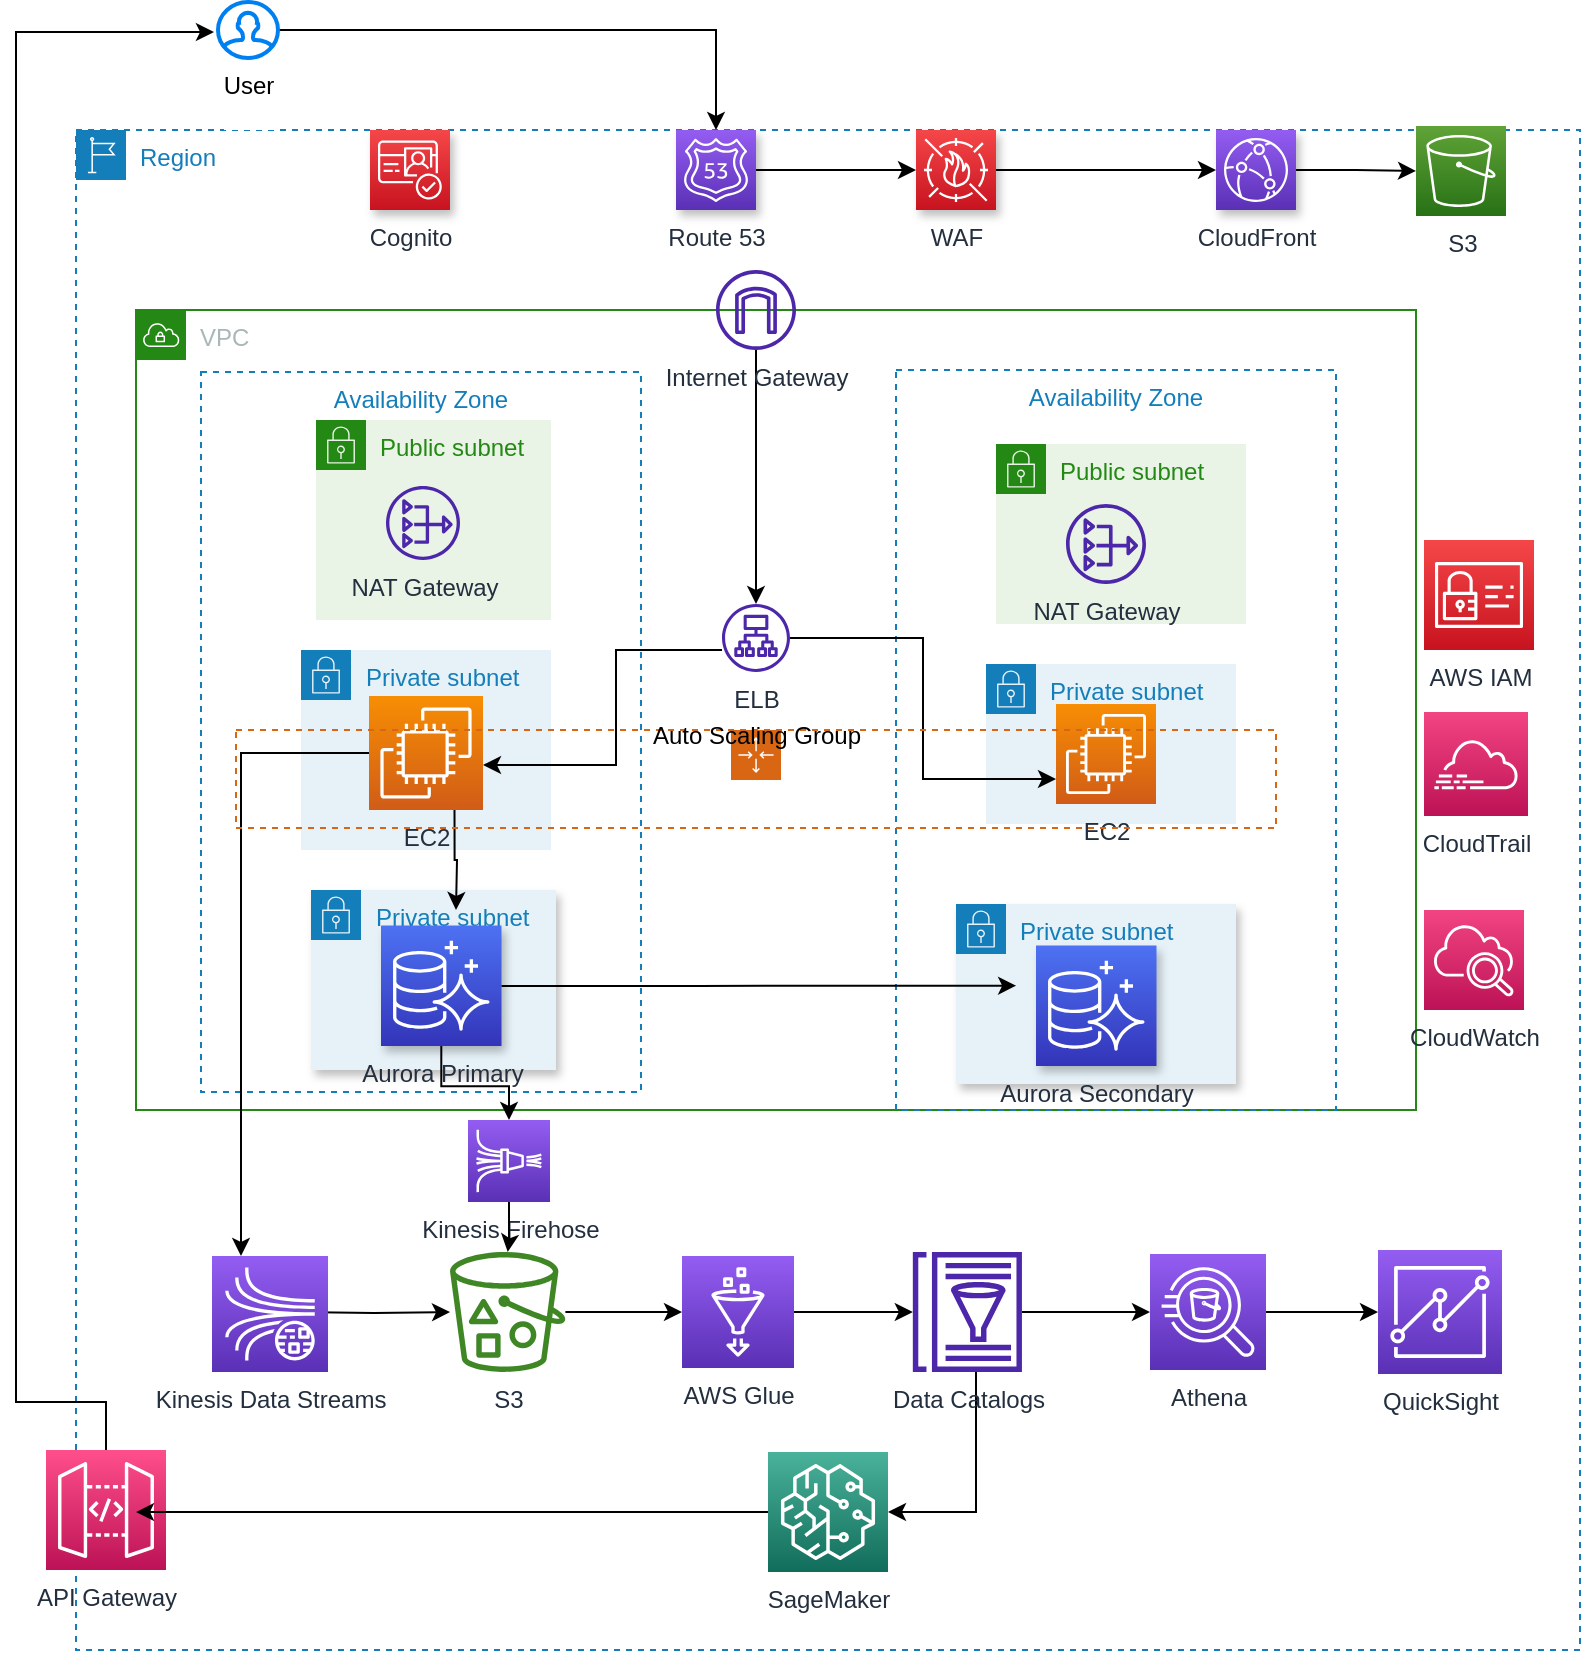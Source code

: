 <mxfile version="17.4.0" type="github">
  <diagram id="FRSoBtHujyncFjuJLg8h" name="Page-1">
    <mxGraphModel dx="1426" dy="820" grid="1" gridSize="10" guides="1" tooltips="1" connect="1" arrows="1" fold="1" page="1" pageScale="1" pageWidth="850" pageHeight="1100" math="0" shadow="0">
      <root>
        <mxCell id="0" />
        <mxCell id="1" parent="0" />
        <mxCell id="N7xInEoGNkmSRCjMhbKC-1" value="Region" style="points=[[0,0],[0.25,0],[0.5,0],[0.75,0],[1,0],[1,0.25],[1,0.5],[1,0.75],[1,1],[0.75,1],[0.5,1],[0.25,1],[0,1],[0,0.75],[0,0.5],[0,0.25]];outlineConnect=0;gradientColor=none;html=1;whiteSpace=wrap;fontSize=12;fontStyle=0;container=1;pointerEvents=0;collapsible=0;recursiveResize=0;shape=mxgraph.aws4.group;grIcon=mxgraph.aws4.group_region;strokeColor=#147EBA;fillColor=none;verticalAlign=top;align=left;spacingLeft=30;fontColor=#147EBA;dashed=1;shadow=0;" vertex="1" parent="1">
          <mxGeometry x="60" y="110" width="752" height="760" as="geometry" />
        </mxCell>
        <mxCell id="N7xInEoGNkmSRCjMhbKC-2" value="VPC" style="points=[[0,0],[0.25,0],[0.5,0],[0.75,0],[1,0],[1,0.25],[1,0.5],[1,0.75],[1,1],[0.75,1],[0.5,1],[0.25,1],[0,1],[0,0.75],[0,0.5],[0,0.25]];outlineConnect=0;gradientColor=none;html=1;whiteSpace=wrap;fontSize=12;fontStyle=0;container=1;pointerEvents=0;collapsible=0;recursiveResize=0;shape=mxgraph.aws4.group;grIcon=mxgraph.aws4.group_vpc;strokeColor=#248814;fillColor=none;verticalAlign=top;align=left;spacingLeft=30;fontColor=#AAB7B8;dashed=0;" vertex="1" parent="N7xInEoGNkmSRCjMhbKC-1">
          <mxGeometry x="30" y="90" width="640" height="400" as="geometry" />
        </mxCell>
        <mxCell id="N7xInEoGNkmSRCjMhbKC-34" value="Private subnet" style="points=[[0,0],[0.25,0],[0.5,0],[0.75,0],[1,0],[1,0.25],[1,0.5],[1,0.75],[1,1],[0.75,1],[0.5,1],[0.25,1],[0,1],[0,0.75],[0,0.5],[0,0.25]];outlineConnect=0;gradientColor=none;html=1;whiteSpace=wrap;fontSize=12;fontStyle=0;container=1;pointerEvents=0;collapsible=0;recursiveResize=0;shape=mxgraph.aws4.group;grIcon=mxgraph.aws4.group_security_group;grStroke=0;strokeColor=#147EBA;fillColor=#E6F2F8;verticalAlign=top;align=left;spacingLeft=30;fontColor=#147EBA;dashed=0;shadow=1;" vertex="1" parent="N7xInEoGNkmSRCjMhbKC-2">
          <mxGeometry x="410" y="297" width="140" height="90" as="geometry" />
        </mxCell>
        <mxCell id="N7xInEoGNkmSRCjMhbKC-13" value="Private subnet" style="points=[[0,0],[0.25,0],[0.5,0],[0.75,0],[1,0],[1,0.25],[1,0.5],[1,0.75],[1,1],[0.75,1],[0.5,1],[0.25,1],[0,1],[0,0.75],[0,0.5],[0,0.25]];outlineConnect=0;gradientColor=none;html=1;whiteSpace=wrap;fontSize=12;fontStyle=0;container=1;pointerEvents=0;collapsible=0;recursiveResize=0;shape=mxgraph.aws4.group;grIcon=mxgraph.aws4.group_security_group;grStroke=0;strokeColor=#147EBA;fillColor=#E6F2F8;verticalAlign=top;align=left;spacingLeft=30;fontColor=#147EBA;dashed=0;" vertex="1" parent="N7xInEoGNkmSRCjMhbKC-34">
          <mxGeometry x="15" y="-120" width="125" height="80" as="geometry" />
        </mxCell>
        <mxCell id="N7xInEoGNkmSRCjMhbKC-17" value="EC2" style="sketch=0;points=[[0,0,0],[0.25,0,0],[0.5,0,0],[0.75,0,0],[1,0,0],[0,1,0],[0.25,1,0],[0.5,1,0],[0.75,1,0],[1,1,0],[0,0.25,0],[0,0.5,0],[0,0.75,0],[1,0.25,0],[1,0.5,0],[1,0.75,0]];outlineConnect=0;fontColor=#232F3E;gradientColor=#F78E04;gradientDirection=north;fillColor=#D05C17;strokeColor=#ffffff;dashed=0;verticalLabelPosition=bottom;verticalAlign=top;align=center;html=1;fontSize=12;fontStyle=0;aspect=fixed;shape=mxgraph.aws4.resourceIcon;resIcon=mxgraph.aws4.ec2;" vertex="1" parent="N7xInEoGNkmSRCjMhbKC-13">
          <mxGeometry x="35" y="20" width="50" height="50" as="geometry" />
        </mxCell>
        <mxCell id="N7xInEoGNkmSRCjMhbKC-7" value="Availability Zone" style="fillColor=none;strokeColor=#147EBA;dashed=1;verticalAlign=top;fontStyle=0;fontColor=#147EBA;" vertex="1" parent="N7xInEoGNkmSRCjMhbKC-34">
          <mxGeometry x="-30" y="-267" width="220" height="370" as="geometry" />
        </mxCell>
        <mxCell id="N7xInEoGNkmSRCjMhbKC-10" value="Public subnet" style="points=[[0,0],[0.25,0],[0.5,0],[0.75,0],[1,0],[1,0.25],[1,0.5],[1,0.75],[1,1],[0.75,1],[0.5,1],[0.25,1],[0,1],[0,0.75],[0,0.5],[0,0.25]];outlineConnect=0;gradientColor=none;html=1;whiteSpace=wrap;fontSize=12;fontStyle=0;container=1;pointerEvents=0;collapsible=0;recursiveResize=0;shape=mxgraph.aws4.group;grIcon=mxgraph.aws4.group_security_group;grStroke=0;strokeColor=#248814;fillColor=#E9F3E6;verticalAlign=top;align=left;spacingLeft=30;fontColor=#248814;dashed=0;" vertex="1" parent="N7xInEoGNkmSRCjMhbKC-34">
          <mxGeometry x="20" y="-230" width="125" height="90" as="geometry" />
        </mxCell>
        <mxCell id="N7xInEoGNkmSRCjMhbKC-15" value="NAT Gateway" style="sketch=0;outlineConnect=0;fontColor=#232F3E;gradientColor=none;fillColor=#4D27AA;strokeColor=none;dashed=0;verticalLabelPosition=bottom;verticalAlign=top;align=center;html=1;fontSize=12;fontStyle=0;aspect=fixed;pointerEvents=1;shape=mxgraph.aws4.nat_gateway;" vertex="1" parent="N7xInEoGNkmSRCjMhbKC-10">
          <mxGeometry x="35" y="30" width="40" height="40" as="geometry" />
        </mxCell>
        <mxCell id="N7xInEoGNkmSRCjMhbKC-38" value="&lt;div&gt;Aurora Secondary&lt;/div&gt;&lt;div&gt;&lt;br&gt;&lt;/div&gt;" style="sketch=0;points=[[0,0,0],[0.25,0,0],[0.5,0,0],[0.75,0,0],[1,0,0],[0,1,0],[0.25,1,0],[0.5,1,0],[0.75,1,0],[1,1,0],[0,0.25,0],[0,0.5,0],[0,0.75,0],[1,0.25,0],[1,0.5,0],[1,0.75,0]];outlineConnect=0;fontColor=#232F3E;gradientColor=#4D72F3;gradientDirection=north;fillColor=#3334B9;strokeColor=#ffffff;dashed=0;verticalLabelPosition=bottom;verticalAlign=top;align=center;html=1;fontSize=12;fontStyle=0;aspect=fixed;shape=mxgraph.aws4.resourceIcon;resIcon=mxgraph.aws4.aurora;shadow=1;" vertex="1" parent="N7xInEoGNkmSRCjMhbKC-34">
          <mxGeometry x="40" y="20.75" width="60.25" height="60.25" as="geometry" />
        </mxCell>
        <mxCell id="N7xInEoGNkmSRCjMhbKC-28" value="Private subnet" style="points=[[0,0],[0.25,0],[0.5,0],[0.75,0],[1,0],[1,0.25],[1,0.5],[1,0.75],[1,1],[0.75,1],[0.5,1],[0.25,1],[0,1],[0,0.75],[0,0.5],[0,0.25]];outlineConnect=0;gradientColor=none;html=1;whiteSpace=wrap;fontSize=12;fontStyle=0;container=1;pointerEvents=0;collapsible=0;recursiveResize=0;shape=mxgraph.aws4.group;grIcon=mxgraph.aws4.group_security_group;grStroke=0;strokeColor=#147EBA;fillColor=#E6F2F8;verticalAlign=top;align=left;spacingLeft=30;fontColor=#147EBA;dashed=0;shadow=1;" vertex="1" parent="N7xInEoGNkmSRCjMhbKC-2">
          <mxGeometry x="87.5" y="290" width="122.5" height="90" as="geometry" />
        </mxCell>
        <mxCell id="N7xInEoGNkmSRCjMhbKC-6" value="Availability Zone" style="fillColor=none;strokeColor=#147EBA;dashed=1;verticalAlign=top;fontStyle=0;fontColor=#147EBA;" vertex="1" parent="N7xInEoGNkmSRCjMhbKC-28">
          <mxGeometry x="-55" y="-259" width="220" height="360" as="geometry" />
        </mxCell>
        <mxCell id="N7xInEoGNkmSRCjMhbKC-8" value="Public subnet" style="points=[[0,0],[0.25,0],[0.5,0],[0.75,0],[1,0],[1,0.25],[1,0.5],[1,0.75],[1,1],[0.75,1],[0.5,1],[0.25,1],[0,1],[0,0.75],[0,0.5],[0,0.25]];outlineConnect=0;gradientColor=none;html=1;whiteSpace=wrap;fontSize=12;fontStyle=0;container=1;pointerEvents=0;collapsible=0;recursiveResize=0;shape=mxgraph.aws4.group;grIcon=mxgraph.aws4.group_security_group;grStroke=0;strokeColor=#248814;fillColor=#E9F3E6;verticalAlign=top;align=left;spacingLeft=30;fontColor=#248814;dashed=0;" vertex="1" parent="N7xInEoGNkmSRCjMhbKC-28">
          <mxGeometry x="2.5" y="-235" width="117.5" height="100" as="geometry" />
        </mxCell>
        <mxCell id="N7xInEoGNkmSRCjMhbKC-14" value="NAT Gateway" style="sketch=0;outlineConnect=0;fontColor=#232F3E;gradientColor=none;fillColor=#4D27AA;strokeColor=none;dashed=0;verticalLabelPosition=bottom;verticalAlign=top;align=center;html=1;fontSize=12;fontStyle=0;aspect=fixed;pointerEvents=1;shape=mxgraph.aws4.nat_gateway;" vertex="1" parent="N7xInEoGNkmSRCjMhbKC-8">
          <mxGeometry x="35" y="33" width="37" height="37" as="geometry" />
        </mxCell>
        <mxCell id="N7xInEoGNkmSRCjMhbKC-11" value="Private subnet" style="points=[[0,0],[0.25,0],[0.5,0],[0.75,0],[1,0],[1,0.25],[1,0.5],[1,0.75],[1,1],[0.75,1],[0.5,1],[0.25,1],[0,1],[0,0.75],[0,0.5],[0,0.25]];outlineConnect=0;gradientColor=none;html=1;whiteSpace=wrap;fontSize=12;fontStyle=0;container=1;pointerEvents=0;collapsible=0;recursiveResize=0;shape=mxgraph.aws4.group;grIcon=mxgraph.aws4.group_security_group;grStroke=0;strokeColor=#147EBA;fillColor=#E6F2F8;verticalAlign=top;align=left;spacingLeft=30;fontColor=#147EBA;dashed=0;" vertex="1" parent="N7xInEoGNkmSRCjMhbKC-28">
          <mxGeometry x="-5" y="-120" width="125" height="100" as="geometry" />
        </mxCell>
        <mxCell id="N7xInEoGNkmSRCjMhbKC-16" value="EC2 " style="sketch=0;points=[[0,0,0],[0.25,0,0],[0.5,0,0],[0.75,0,0],[1,0,0],[0,1,0],[0.25,1,0],[0.5,1,0],[0.75,1,0],[1,1,0],[0,0.25,0],[0,0.5,0],[0,0.75,0],[1,0.25,0],[1,0.5,0],[1,0.75,0]];outlineConnect=0;fontColor=#232F3E;gradientColor=#F78E04;gradientDirection=north;fillColor=#D05C17;strokeColor=#ffffff;dashed=0;verticalLabelPosition=bottom;verticalAlign=top;align=center;html=1;fontSize=12;fontStyle=0;aspect=fixed;shape=mxgraph.aws4.resourceIcon;resIcon=mxgraph.aws4.ec2;" vertex="1" parent="N7xInEoGNkmSRCjMhbKC-11">
          <mxGeometry x="34" y="23" width="57" height="57" as="geometry" />
        </mxCell>
        <mxCell id="N7xInEoGNkmSRCjMhbKC-37" value="&lt;div&gt;Aurora Primary&lt;/div&gt;&lt;div&gt;&lt;br&gt;&lt;/div&gt;" style="sketch=0;points=[[0,0,0],[0.25,0,0],[0.5,0,0],[0.75,0,0],[1,0,0],[0,1,0],[0.25,1,0],[0.5,1,0],[0.75,1,0],[1,1,0],[0,0.25,0],[0,0.5,0],[0,0.75,0],[1,0.25,0],[1,0.5,0],[1,0.75,0]];outlineConnect=0;fontColor=#232F3E;gradientColor=#4D72F3;gradientDirection=north;fillColor=#3334B9;strokeColor=#ffffff;dashed=0;verticalLabelPosition=bottom;verticalAlign=top;align=center;html=1;fontSize=12;fontStyle=0;aspect=fixed;shape=mxgraph.aws4.resourceIcon;resIcon=mxgraph.aws4.aurora;shadow=1;" vertex="1" parent="N7xInEoGNkmSRCjMhbKC-28">
          <mxGeometry x="35" y="17.75" width="60.25" height="60.25" as="geometry" />
        </mxCell>
        <mxCell id="N7xInEoGNkmSRCjMhbKC-79" style="rounded=0;orthogonalLoop=1;jettySize=auto;html=1;edgeStyle=orthogonalEdgeStyle;exitX=0.75;exitY=1;exitDx=0;exitDy=0;exitPerimeter=0;" edge="1" parent="N7xInEoGNkmSRCjMhbKC-28" source="N7xInEoGNkmSRCjMhbKC-16">
          <mxGeometry relative="1" as="geometry">
            <mxPoint x="72.5" y="10" as="targetPoint" />
          </mxGeometry>
        </mxCell>
        <mxCell id="N7xInEoGNkmSRCjMhbKC-62" style="edgeStyle=orthogonalEdgeStyle;rounded=0;orthogonalLoop=1;jettySize=auto;html=1;entryX=1;entryY=0.5;entryDx=0;entryDy=0;entryPerimeter=0;" edge="1" parent="N7xInEoGNkmSRCjMhbKC-2">
          <mxGeometry relative="1" as="geometry">
            <mxPoint x="293" y="170" as="sourcePoint" />
            <mxPoint x="173.5" y="227.5" as="targetPoint" />
            <Array as="points">
              <mxPoint x="240" y="170" />
              <mxPoint x="240" y="228" />
            </Array>
          </mxGeometry>
        </mxCell>
        <mxCell id="N7xInEoGNkmSRCjMhbKC-66" style="edgeStyle=orthogonalEdgeStyle;rounded=0;orthogonalLoop=1;jettySize=auto;html=1;entryX=0;entryY=0.75;entryDx=0;entryDy=0;entryPerimeter=0;" edge="1" parent="N7xInEoGNkmSRCjMhbKC-2" source="N7xInEoGNkmSRCjMhbKC-21" target="N7xInEoGNkmSRCjMhbKC-17">
          <mxGeometry relative="1" as="geometry" />
        </mxCell>
        <mxCell id="N7xInEoGNkmSRCjMhbKC-21" value="ELB" style="sketch=0;outlineConnect=0;fontColor=#232F3E;gradientColor=none;fillColor=#4D27AA;strokeColor=none;dashed=0;verticalLabelPosition=bottom;verticalAlign=top;align=center;html=1;fontSize=12;fontStyle=0;aspect=fixed;pointerEvents=1;shape=mxgraph.aws4.application_load_balancer;" vertex="1" parent="N7xInEoGNkmSRCjMhbKC-2">
          <mxGeometry x="293" y="147" width="34" height="34" as="geometry" />
        </mxCell>
        <mxCell id="N7xInEoGNkmSRCjMhbKC-75" value="&lt;div&gt;CloudTrail&lt;/div&gt;&lt;div&gt;&lt;br&gt;&lt;/div&gt;" style="sketch=0;points=[[0,0,0],[0.25,0,0],[0.5,0,0],[0.75,0,0],[1,0,0],[0,1,0],[0.25,1,0],[0.5,1,0],[0.75,1,0],[1,1,0],[0,0.25,0],[0,0.5,0],[0,0.75,0],[1,0.25,0],[1,0.5,0],[1,0.75,0]];points=[[0,0,0],[0.25,0,0],[0.5,0,0],[0.75,0,0],[1,0,0],[0,1,0],[0.25,1,0],[0.5,1,0],[0.75,1,0],[1,1,0],[0,0.25,0],[0,0.5,0],[0,0.75,0],[1,0.25,0],[1,0.5,0],[1,0.75,0]];outlineConnect=0;fontColor=#232F3E;gradientColor=#F34482;gradientDirection=north;fillColor=#BC1356;strokeColor=#ffffff;dashed=0;verticalLabelPosition=bottom;verticalAlign=top;align=center;html=1;fontSize=12;fontStyle=0;aspect=fixed;shape=mxgraph.aws4.resourceIcon;resIcon=mxgraph.aws4.cloudtrail;shadow=0;" vertex="1" parent="N7xInEoGNkmSRCjMhbKC-2">
          <mxGeometry x="644" y="201" width="52" height="52" as="geometry" />
        </mxCell>
        <mxCell id="N7xInEoGNkmSRCjMhbKC-81" style="edgeStyle=orthogonalEdgeStyle;rounded=0;orthogonalLoop=1;jettySize=auto;html=1;entryX=0.273;entryY=0.832;entryDx=0;entryDy=0;entryPerimeter=0;" edge="1" parent="N7xInEoGNkmSRCjMhbKC-2" source="N7xInEoGNkmSRCjMhbKC-37" target="N7xInEoGNkmSRCjMhbKC-7">
          <mxGeometry relative="1" as="geometry" />
        </mxCell>
        <mxCell id="N7xInEoGNkmSRCjMhbKC-100" value="&lt;div&gt;Kinesis Firehose&lt;/div&gt;&lt;div&gt;&lt;br&gt;&lt;/div&gt;" style="sketch=0;points=[[0,0,0],[0.25,0,0],[0.5,0,0],[0.75,0,0],[1,0,0],[0,1,0],[0.25,1,0],[0.5,1,0],[0.75,1,0],[1,1,0],[0,0.25,0],[0,0.5,0],[0,0.75,0],[1,0.25,0],[1,0.5,0],[1,0.75,0]];outlineConnect=0;fontColor=#232F3E;gradientColor=#945DF2;gradientDirection=north;fillColor=#5A30B5;strokeColor=#ffffff;dashed=0;verticalLabelPosition=bottom;verticalAlign=top;align=center;html=1;fontSize=12;fontStyle=0;aspect=fixed;shape=mxgraph.aws4.resourceIcon;resIcon=mxgraph.aws4.kinesis_data_firehose;shadow=0;" vertex="1" parent="N7xInEoGNkmSRCjMhbKC-2">
          <mxGeometry x="166" y="405" width="41" height="41" as="geometry" />
        </mxCell>
        <mxCell id="N7xInEoGNkmSRCjMhbKC-101" style="edgeStyle=orthogonalEdgeStyle;rounded=0;orthogonalLoop=1;jettySize=auto;html=1;entryX=0.5;entryY=0;entryDx=0;entryDy=0;entryPerimeter=0;" edge="1" parent="N7xInEoGNkmSRCjMhbKC-2" source="N7xInEoGNkmSRCjMhbKC-37" target="N7xInEoGNkmSRCjMhbKC-100">
          <mxGeometry relative="1" as="geometry" />
        </mxCell>
        <mxCell id="N7xInEoGNkmSRCjMhbKC-61" style="edgeStyle=orthogonalEdgeStyle;rounded=0;orthogonalLoop=1;jettySize=auto;html=1;" edge="1" parent="N7xInEoGNkmSRCjMhbKC-1" source="N7xInEoGNkmSRCjMhbKC-5" target="N7xInEoGNkmSRCjMhbKC-21">
          <mxGeometry relative="1" as="geometry" />
        </mxCell>
        <mxCell id="N7xInEoGNkmSRCjMhbKC-5" value="&lt;div&gt;Internet Gateway&lt;/div&gt;&lt;div&gt;&lt;br&gt;&lt;/div&gt;" style="sketch=0;outlineConnect=0;fontColor=#232F3E;gradientColor=none;fillColor=#4D27AA;strokeColor=none;dashed=0;verticalLabelPosition=bottom;verticalAlign=top;align=center;html=1;fontSize=12;fontStyle=0;aspect=fixed;pointerEvents=1;shape=mxgraph.aws4.internet_gateway;" vertex="1" parent="N7xInEoGNkmSRCjMhbKC-1">
          <mxGeometry x="320" y="70" width="40" height="40" as="geometry" />
        </mxCell>
        <mxCell id="N7xInEoGNkmSRCjMhbKC-45" value="" style="edgeStyle=orthogonalEdgeStyle;rounded=0;orthogonalLoop=1;jettySize=auto;html=1;entryX=0.5;entryY=0;entryDx=0;entryDy=0;entryPerimeter=0;" edge="1" parent="N7xInEoGNkmSRCjMhbKC-1" source="N7xInEoGNkmSRCjMhbKC-26" target="N7xInEoGNkmSRCjMhbKC-40">
          <mxGeometry relative="1" as="geometry">
            <mxPoint x="181" y="-48" as="targetPoint" />
          </mxGeometry>
        </mxCell>
        <mxCell id="N7xInEoGNkmSRCjMhbKC-26" value="&lt;div&gt;User&lt;/div&gt;&lt;div&gt;&lt;br&gt;&lt;/div&gt;" style="html=1;verticalLabelPosition=bottom;align=center;labelBackgroundColor=#ffffff;verticalAlign=top;strokeWidth=2;strokeColor=#0080F0;shadow=0;dashed=0;shape=mxgraph.ios7.icons.user;" vertex="1" parent="N7xInEoGNkmSRCjMhbKC-1">
          <mxGeometry x="71" y="-64" width="30" height="28" as="geometry" />
        </mxCell>
        <mxCell id="N7xInEoGNkmSRCjMhbKC-48" value="" style="edgeStyle=orthogonalEdgeStyle;rounded=0;orthogonalLoop=1;jettySize=auto;html=1;" edge="1" parent="N7xInEoGNkmSRCjMhbKC-1" source="N7xInEoGNkmSRCjMhbKC-40" target="N7xInEoGNkmSRCjMhbKC-42">
          <mxGeometry relative="1" as="geometry" />
        </mxCell>
        <mxCell id="N7xInEoGNkmSRCjMhbKC-40" value="&lt;div&gt;Route 53&lt;/div&gt;&lt;div&gt;&lt;br&gt;&lt;/div&gt;" style="sketch=0;points=[[0,0,0],[0.25,0,0],[0.5,0,0],[0.75,0,0],[1,0,0],[0,1,0],[0.25,1,0],[0.5,1,0],[0.75,1,0],[1,1,0],[0,0.25,0],[0,0.5,0],[0,0.75,0],[1,0.25,0],[1,0.5,0],[1,0.75,0]];outlineConnect=0;fontColor=#232F3E;gradientColor=#945DF2;gradientDirection=north;fillColor=#5A30B5;strokeColor=#ffffff;dashed=0;verticalLabelPosition=bottom;verticalAlign=top;align=center;html=1;fontSize=12;fontStyle=0;aspect=fixed;shape=mxgraph.aws4.resourceIcon;resIcon=mxgraph.aws4.route_53;shadow=1;" vertex="1" parent="N7xInEoGNkmSRCjMhbKC-1">
          <mxGeometry x="300" width="40" height="40" as="geometry" />
        </mxCell>
        <mxCell id="N7xInEoGNkmSRCjMhbKC-42" value="&lt;div&gt;WAF&lt;/div&gt;&lt;div&gt;&lt;br&gt;&lt;/div&gt;" style="sketch=0;points=[[0,0,0],[0.25,0,0],[0.5,0,0],[0.75,0,0],[1,0,0],[0,1,0],[0.25,1,0],[0.5,1,0],[0.75,1,0],[1,1,0],[0,0.25,0],[0,0.5,0],[0,0.75,0],[1,0.25,0],[1,0.5,0],[1,0.75,0]];outlineConnect=0;fontColor=#232F3E;gradientColor=#F54749;gradientDirection=north;fillColor=#C7131F;strokeColor=#ffffff;dashed=0;verticalLabelPosition=bottom;verticalAlign=top;align=center;html=1;fontSize=12;fontStyle=0;aspect=fixed;shape=mxgraph.aws4.resourceIcon;resIcon=mxgraph.aws4.waf;shadow=1;" vertex="1" parent="N7xInEoGNkmSRCjMhbKC-1">
          <mxGeometry x="420" width="40" height="40" as="geometry" />
        </mxCell>
        <mxCell id="N7xInEoGNkmSRCjMhbKC-54" value="&lt;div&gt;S3&lt;/div&gt;&lt;div&gt;&lt;br&gt;&lt;/div&gt;" style="sketch=0;points=[[0,0,0],[0.25,0,0],[0.5,0,0],[0.75,0,0],[1,0,0],[0,1,0],[0.25,1,0],[0.5,1,0],[0.75,1,0],[1,1,0],[0,0.25,0],[0,0.5,0],[0,0.75,0],[1,0.25,0],[1,0.5,0],[1,0.75,0]];outlineConnect=0;fontColor=#232F3E;gradientColor=#60A337;gradientDirection=north;fillColor=#277116;strokeColor=#ffffff;dashed=0;verticalLabelPosition=bottom;verticalAlign=top;align=center;html=1;fontSize=12;fontStyle=0;aspect=fixed;shape=mxgraph.aws4.resourceIcon;resIcon=mxgraph.aws4.s3;shadow=0;" vertex="1" parent="N7xInEoGNkmSRCjMhbKC-1">
          <mxGeometry x="670" y="-2" width="45" height="45" as="geometry" />
        </mxCell>
        <mxCell id="N7xInEoGNkmSRCjMhbKC-76" value="&lt;div&gt;CloudWatch&lt;/div&gt;&lt;div&gt;&lt;br&gt;&lt;/div&gt;" style="sketch=0;points=[[0,0,0],[0.25,0,0],[0.5,0,0],[0.75,0,0],[1,0,0],[0,1,0],[0.25,1,0],[0.5,1,0],[0.75,1,0],[1,1,0],[0,0.25,0],[0,0.5,0],[0,0.75,0],[1,0.25,0],[1,0.5,0],[1,0.75,0]];points=[[0,0,0],[0.25,0,0],[0.5,0,0],[0.75,0,0],[1,0,0],[0,1,0],[0.25,1,0],[0.5,1,0],[0.75,1,0],[1,1,0],[0,0.25,0],[0,0.5,0],[0,0.75,0],[1,0.25,0],[1,0.5,0],[1,0.75,0]];outlineConnect=0;fontColor=#232F3E;gradientColor=#F34482;gradientDirection=north;fillColor=#BC1356;strokeColor=#ffffff;dashed=0;verticalLabelPosition=bottom;verticalAlign=top;align=center;html=1;fontSize=12;fontStyle=0;aspect=fixed;shape=mxgraph.aws4.resourceIcon;resIcon=mxgraph.aws4.cloudwatch_2;shadow=0;" vertex="1" parent="N7xInEoGNkmSRCjMhbKC-1">
          <mxGeometry x="674" y="390" width="50" height="50" as="geometry" />
        </mxCell>
        <mxCell id="N7xInEoGNkmSRCjMhbKC-77" value="&lt;div&gt;AWS IAM&lt;/div&gt;&lt;div&gt;&lt;br&gt;&lt;/div&gt;" style="sketch=0;points=[[0,0,0],[0.25,0,0],[0.5,0,0],[0.75,0,0],[1,0,0],[0,1,0],[0.25,1,0],[0.5,1,0],[0.75,1,0],[1,1,0],[0,0.25,0],[0,0.5,0],[0,0.75,0],[1,0.25,0],[1,0.5,0],[1,0.75,0]];outlineConnect=0;fontColor=#232F3E;gradientColor=#F54749;gradientDirection=north;fillColor=#C7131F;strokeColor=#ffffff;dashed=0;verticalLabelPosition=bottom;verticalAlign=top;align=center;html=1;fontSize=12;fontStyle=0;aspect=fixed;shape=mxgraph.aws4.resourceIcon;resIcon=mxgraph.aws4.identity_and_access_management;shadow=0;" vertex="1" parent="N7xInEoGNkmSRCjMhbKC-1">
          <mxGeometry x="674" y="205" width="55" height="55" as="geometry" />
        </mxCell>
        <mxCell id="N7xInEoGNkmSRCjMhbKC-91" value="" style="edgeStyle=orthogonalEdgeStyle;rounded=0;orthogonalLoop=1;jettySize=auto;html=1;" edge="1" parent="N7xInEoGNkmSRCjMhbKC-1" source="N7xInEoGNkmSRCjMhbKC-78" target="N7xInEoGNkmSRCjMhbKC-82">
          <mxGeometry relative="1" as="geometry" />
        </mxCell>
        <mxCell id="N7xInEoGNkmSRCjMhbKC-78" value="&lt;div&gt;S3&lt;/div&gt;&lt;div&gt;&lt;br&gt;&lt;/div&gt;" style="sketch=0;outlineConnect=0;fontColor=#232F3E;gradientColor=none;fillColor=#3F8624;strokeColor=none;dashed=0;verticalLabelPosition=bottom;verticalAlign=top;align=center;html=1;fontSize=12;fontStyle=0;aspect=fixed;pointerEvents=1;shape=mxgraph.aws4.bucket_with_objects;shadow=0;" vertex="1" parent="N7xInEoGNkmSRCjMhbKC-1">
          <mxGeometry x="187" y="561" width="57.7" height="60" as="geometry" />
        </mxCell>
        <mxCell id="N7xInEoGNkmSRCjMhbKC-92" value="" style="edgeStyle=orthogonalEdgeStyle;rounded=0;orthogonalLoop=1;jettySize=auto;html=1;" edge="1" parent="N7xInEoGNkmSRCjMhbKC-1" source="N7xInEoGNkmSRCjMhbKC-82" target="N7xInEoGNkmSRCjMhbKC-83">
          <mxGeometry relative="1" as="geometry" />
        </mxCell>
        <mxCell id="N7xInEoGNkmSRCjMhbKC-82" value="&lt;div&gt;AWS Glue&lt;/div&gt;&lt;div&gt;&lt;br&gt;&lt;/div&gt;" style="sketch=0;points=[[0,0,0],[0.25,0,0],[0.5,0,0],[0.75,0,0],[1,0,0],[0,1,0],[0.25,1,0],[0.5,1,0],[0.75,1,0],[1,1,0],[0,0.25,0],[0,0.5,0],[0,0.75,0],[1,0.25,0],[1,0.5,0],[1,0.75,0]];outlineConnect=0;fontColor=#232F3E;gradientColor=#945DF2;gradientDirection=north;fillColor=#5A30B5;strokeColor=#ffffff;dashed=0;verticalLabelPosition=bottom;verticalAlign=top;align=center;html=1;fontSize=12;fontStyle=0;aspect=fixed;shape=mxgraph.aws4.resourceIcon;resIcon=mxgraph.aws4.glue;shadow=0;" vertex="1" parent="N7xInEoGNkmSRCjMhbKC-1">
          <mxGeometry x="303" y="563" width="56" height="56" as="geometry" />
        </mxCell>
        <mxCell id="N7xInEoGNkmSRCjMhbKC-93" value="" style="edgeStyle=orthogonalEdgeStyle;rounded=0;orthogonalLoop=1;jettySize=auto;html=1;" edge="1" parent="N7xInEoGNkmSRCjMhbKC-1" source="N7xInEoGNkmSRCjMhbKC-83" target="N7xInEoGNkmSRCjMhbKC-84">
          <mxGeometry relative="1" as="geometry" />
        </mxCell>
        <mxCell id="N7xInEoGNkmSRCjMhbKC-96" style="edgeStyle=orthogonalEdgeStyle;rounded=0;orthogonalLoop=1;jettySize=auto;html=1;entryX=1;entryY=0.5;entryDx=0;entryDy=0;entryPerimeter=0;" edge="1" parent="N7xInEoGNkmSRCjMhbKC-1" source="N7xInEoGNkmSRCjMhbKC-83" target="N7xInEoGNkmSRCjMhbKC-87">
          <mxGeometry relative="1" as="geometry">
            <Array as="points">
              <mxPoint x="450" y="691" />
            </Array>
          </mxGeometry>
        </mxCell>
        <mxCell id="N7xInEoGNkmSRCjMhbKC-83" value="&lt;div&gt;Data Catalogs&lt;/div&gt;&lt;div&gt;&lt;br&gt;&lt;/div&gt;" style="sketch=0;outlineConnect=0;fontColor=#232F3E;gradientColor=none;fillColor=#4D27AA;strokeColor=none;dashed=0;verticalLabelPosition=bottom;verticalAlign=top;align=center;html=1;fontSize=12;fontStyle=0;aspect=fixed;pointerEvents=1;shape=mxgraph.aws4.glue_data_catalog;shadow=0;" vertex="1" parent="N7xInEoGNkmSRCjMhbKC-1">
          <mxGeometry x="418" y="561" width="55.38" height="60" as="geometry" />
        </mxCell>
        <mxCell id="N7xInEoGNkmSRCjMhbKC-94" value="" style="edgeStyle=orthogonalEdgeStyle;rounded=0;orthogonalLoop=1;jettySize=auto;html=1;" edge="1" parent="N7xInEoGNkmSRCjMhbKC-1" source="N7xInEoGNkmSRCjMhbKC-84" target="N7xInEoGNkmSRCjMhbKC-85">
          <mxGeometry relative="1" as="geometry" />
        </mxCell>
        <mxCell id="N7xInEoGNkmSRCjMhbKC-84" value="Athena" style="sketch=0;points=[[0,0,0],[0.25,0,0],[0.5,0,0],[0.75,0,0],[1,0,0],[0,1,0],[0.25,1,0],[0.5,1,0],[0.75,1,0],[1,1,0],[0,0.25,0],[0,0.5,0],[0,0.75,0],[1,0.25,0],[1,0.5,0],[1,0.75,0]];outlineConnect=0;fontColor=#232F3E;gradientColor=#945DF2;gradientDirection=north;fillColor=#5A30B5;strokeColor=#ffffff;dashed=0;verticalLabelPosition=bottom;verticalAlign=top;align=center;html=1;fontSize=12;fontStyle=0;aspect=fixed;shape=mxgraph.aws4.resourceIcon;resIcon=mxgraph.aws4.athena;shadow=0;" vertex="1" parent="N7xInEoGNkmSRCjMhbKC-1">
          <mxGeometry x="537" y="562" width="58" height="58" as="geometry" />
        </mxCell>
        <mxCell id="N7xInEoGNkmSRCjMhbKC-85" value="&lt;div&gt;QuickSight&lt;/div&gt;&lt;div&gt;&lt;br&gt;&lt;/div&gt;" style="sketch=0;points=[[0,0,0],[0.25,0,0],[0.5,0,0],[0.75,0,0],[1,0,0],[0,1,0],[0.25,1,0],[0.5,1,0],[0.75,1,0],[1,1,0],[0,0.25,0],[0,0.5,0],[0,0.75,0],[1,0.25,0],[1,0.5,0],[1,0.75,0]];outlineConnect=0;fontColor=#232F3E;gradientColor=#945DF2;gradientDirection=north;fillColor=#5A30B5;strokeColor=#ffffff;dashed=0;verticalLabelPosition=bottom;verticalAlign=top;align=center;html=1;fontSize=12;fontStyle=0;aspect=fixed;shape=mxgraph.aws4.resourceIcon;resIcon=mxgraph.aws4.quicksight;shadow=0;" vertex="1" parent="N7xInEoGNkmSRCjMhbKC-1">
          <mxGeometry x="651" y="560" width="62" height="62" as="geometry" />
        </mxCell>
        <mxCell id="N7xInEoGNkmSRCjMhbKC-87" value="&lt;div&gt;SageMaker&lt;/div&gt;&lt;div&gt;&lt;br&gt;&lt;/div&gt;&lt;div&gt;&lt;br&gt;&lt;/div&gt;" style="sketch=0;points=[[0,0,0],[0.25,0,0],[0.5,0,0],[0.75,0,0],[1,0,0],[0,1,0],[0.25,1,0],[0.5,1,0],[0.75,1,0],[1,1,0],[0,0.25,0],[0,0.5,0],[0,0.75,0],[1,0.25,0],[1,0.5,0],[1,0.75,0]];outlineConnect=0;fontColor=#232F3E;gradientColor=#4AB29A;gradientDirection=north;fillColor=#116D5B;strokeColor=#ffffff;dashed=0;verticalLabelPosition=bottom;verticalAlign=top;align=center;html=1;fontSize=12;fontStyle=0;aspect=fixed;shape=mxgraph.aws4.resourceIcon;resIcon=mxgraph.aws4.sagemaker;shadow=0;" vertex="1" parent="N7xInEoGNkmSRCjMhbKC-1">
          <mxGeometry x="346" y="661" width="60" height="60" as="geometry" />
        </mxCell>
        <mxCell id="N7xInEoGNkmSRCjMhbKC-90" style="edgeStyle=orthogonalEdgeStyle;rounded=0;orthogonalLoop=1;jettySize=auto;html=1;" edge="1" parent="N7xInEoGNkmSRCjMhbKC-1" target="N7xInEoGNkmSRCjMhbKC-78">
          <mxGeometry relative="1" as="geometry">
            <mxPoint x="110" y="591" as="sourcePoint" />
          </mxGeometry>
        </mxCell>
        <mxCell id="N7xInEoGNkmSRCjMhbKC-89" style="edgeStyle=orthogonalEdgeStyle;rounded=0;orthogonalLoop=1;jettySize=auto;html=1;entryX=0.25;entryY=0;entryDx=0;entryDy=0;entryPerimeter=0;" edge="1" parent="N7xInEoGNkmSRCjMhbKC-1" source="N7xInEoGNkmSRCjMhbKC-16" target="N7xInEoGNkmSRCjMhbKC-99">
          <mxGeometry relative="1" as="geometry">
            <mxPoint x="80" y="510" as="targetPoint" />
          </mxGeometry>
        </mxCell>
        <mxCell id="N7xInEoGNkmSRCjMhbKC-99" value="&lt;div&gt;Kinesis Data Streams&lt;/div&gt;&lt;div&gt;&lt;br&gt;&lt;/div&gt;" style="sketch=0;points=[[0,0,0],[0.25,0,0],[0.5,0,0],[0.75,0,0],[1,0,0],[0,1,0],[0.25,1,0],[0.5,1,0],[0.75,1,0],[1,1,0],[0,0.25,0],[0,0.5,0],[0,0.75,0],[1,0.25,0],[1,0.5,0],[1,0.75,0]];outlineConnect=0;fontColor=#232F3E;gradientColor=#945DF2;gradientDirection=north;fillColor=#5A30B5;strokeColor=#ffffff;dashed=0;verticalLabelPosition=bottom;verticalAlign=top;align=center;html=1;fontSize=12;fontStyle=0;aspect=fixed;shape=mxgraph.aws4.resourceIcon;resIcon=mxgraph.aws4.kinesis_data_streams;shadow=0;" vertex="1" parent="N7xInEoGNkmSRCjMhbKC-1">
          <mxGeometry x="68" y="563" width="58" height="58" as="geometry" />
        </mxCell>
        <mxCell id="N7xInEoGNkmSRCjMhbKC-102" value="" style="edgeStyle=orthogonalEdgeStyle;rounded=0;orthogonalLoop=1;jettySize=auto;html=1;" edge="1" parent="N7xInEoGNkmSRCjMhbKC-1" source="N7xInEoGNkmSRCjMhbKC-100" target="N7xInEoGNkmSRCjMhbKC-78">
          <mxGeometry relative="1" as="geometry" />
        </mxCell>
        <mxCell id="N7xInEoGNkmSRCjMhbKC-23" value="" style="points=[[0,0],[0.25,0],[0.5,0],[0.75,0],[1,0],[1,0.25],[1,0.5],[1,0.75],[1,1],[0.75,1],[0.5,1],[0.25,1],[0,1],[0,0.75],[0,0.5],[0,0.25]];outlineConnect=0;gradientColor=none;html=1;whiteSpace=wrap;fontSize=12;fontStyle=0;container=1;pointerEvents=0;collapsible=0;recursiveResize=0;shape=mxgraph.aws4.groupCenter;grIcon=mxgraph.aws4.group_auto_scaling_group;grStroke=1;strokeColor=#D86613;fillColor=none;verticalAlign=top;align=center;fontColor=#D86613;dashed=1;spacingTop=25;" vertex="1" parent="1">
          <mxGeometry x="140" y="410" width="520" height="49" as="geometry" />
        </mxCell>
        <mxCell id="N7xInEoGNkmSRCjMhbKC-72" value="" style="edgeStyle=orthogonalEdgeStyle;rounded=0;orthogonalLoop=1;jettySize=auto;html=1;" edge="1" parent="1" source="N7xInEoGNkmSRCjMhbKC-41" target="N7xInEoGNkmSRCjMhbKC-1">
          <mxGeometry relative="1" as="geometry">
            <Array as="points">
              <mxPoint x="340" y="170" />
              <mxPoint x="340" y="170" />
            </Array>
          </mxGeometry>
        </mxCell>
        <mxCell id="N7xInEoGNkmSRCjMhbKC-41" value="&lt;div&gt;Cognito&lt;/div&gt;&lt;div&gt;&lt;br&gt;&lt;/div&gt;" style="sketch=0;points=[[0,0,0],[0.25,0,0],[0.5,0,0],[0.75,0,0],[1,0,0],[0,1,0],[0.25,1,0],[0.5,1,0],[0.75,1,0],[1,1,0],[0,0.25,0],[0,0.5,0],[0,0.75,0],[1,0.25,0],[1,0.5,0],[1,0.75,0]];outlineConnect=0;fontColor=#232F3E;gradientColor=#F54749;gradientDirection=north;fillColor=#C7131F;strokeColor=#ffffff;dashed=0;verticalLabelPosition=bottom;verticalAlign=top;align=center;html=1;fontSize=12;fontStyle=0;aspect=fixed;shape=mxgraph.aws4.resourceIcon;resIcon=mxgraph.aws4.cognito;shadow=1;" vertex="1" parent="1">
          <mxGeometry x="207" y="110" width="40" height="40" as="geometry" />
        </mxCell>
        <mxCell id="N7xInEoGNkmSRCjMhbKC-55" style="edgeStyle=orthogonalEdgeStyle;rounded=0;orthogonalLoop=1;jettySize=auto;html=1;entryX=0;entryY=0.5;entryDx=0;entryDy=0;entryPerimeter=0;" edge="1" parent="1" source="N7xInEoGNkmSRCjMhbKC-43" target="N7xInEoGNkmSRCjMhbKC-54">
          <mxGeometry relative="1" as="geometry" />
        </mxCell>
        <mxCell id="N7xInEoGNkmSRCjMhbKC-43" value="&lt;div&gt;CloudFront&lt;/div&gt;&lt;div&gt;&lt;br&gt;&lt;/div&gt;" style="sketch=0;points=[[0,0,0],[0.25,0,0],[0.5,0,0],[0.75,0,0],[1,0,0],[0,1,0],[0.25,1,0],[0.5,1,0],[0.75,1,0],[1,1,0],[0,0.25,0],[0,0.5,0],[0,0.75,0],[1,0.25,0],[1,0.5,0],[1,0.75,0]];outlineConnect=0;fontColor=#232F3E;gradientColor=#945DF2;gradientDirection=north;fillColor=#5A30B5;strokeColor=#ffffff;dashed=0;verticalLabelPosition=bottom;verticalAlign=top;align=center;html=1;fontSize=12;fontStyle=0;aspect=fixed;shape=mxgraph.aws4.resourceIcon;resIcon=mxgraph.aws4.cloudfront;shadow=1;" vertex="1" parent="1">
          <mxGeometry x="630" y="110" width="40" height="40" as="geometry" />
        </mxCell>
        <mxCell id="N7xInEoGNkmSRCjMhbKC-53" style="edgeStyle=orthogonalEdgeStyle;rounded=0;orthogonalLoop=1;jettySize=auto;html=1;entryX=0;entryY=0.5;entryDx=0;entryDy=0;entryPerimeter=0;" edge="1" parent="1" source="N7xInEoGNkmSRCjMhbKC-42" target="N7xInEoGNkmSRCjMhbKC-43">
          <mxGeometry relative="1" as="geometry" />
        </mxCell>
        <mxCell id="N7xInEoGNkmSRCjMhbKC-68" value="&lt;div&gt;Auto Scaling Group&lt;/div&gt;&lt;div&gt;&lt;br&gt;&lt;/div&gt;" style="text;html=1;align=center;verticalAlign=middle;resizable=0;points=[];autosize=1;strokeColor=none;fillColor=none;" vertex="1" parent="1">
          <mxGeometry x="340" y="405" width="120" height="30" as="geometry" />
        </mxCell>
        <mxCell id="N7xInEoGNkmSRCjMhbKC-98" style="edgeStyle=orthogonalEdgeStyle;rounded=0;orthogonalLoop=1;jettySize=auto;html=1;entryX=-0.067;entryY=0.536;entryDx=0;entryDy=0;entryPerimeter=0;" edge="1" parent="1" source="N7xInEoGNkmSRCjMhbKC-97" target="N7xInEoGNkmSRCjMhbKC-26">
          <mxGeometry relative="1" as="geometry">
            <Array as="points">
              <mxPoint x="30" y="746" />
              <mxPoint x="30" y="61" />
            </Array>
          </mxGeometry>
        </mxCell>
        <mxCell id="N7xInEoGNkmSRCjMhbKC-97" value="&lt;div&gt;API Gateway&lt;/div&gt;&lt;div&gt;&lt;br&gt;&lt;/div&gt;" style="sketch=0;points=[[0,0,0],[0.25,0,0],[0.5,0,0],[0.75,0,0],[1,0,0],[0,1,0],[0.25,1,0],[0.5,1,0],[0.75,1,0],[1,1,0],[0,0.25,0],[0,0.5,0],[0,0.75,0],[1,0.25,0],[1,0.5,0],[1,0.75,0]];outlineConnect=0;fontColor=#232F3E;gradientColor=#FF4F8B;gradientDirection=north;fillColor=#BC1356;strokeColor=#ffffff;dashed=0;verticalLabelPosition=bottom;verticalAlign=top;align=center;html=1;fontSize=12;fontStyle=0;aspect=fixed;shape=mxgraph.aws4.resourceIcon;resIcon=mxgraph.aws4.api_gateway;shadow=0;" vertex="1" parent="1">
          <mxGeometry x="45" y="770" width="60" height="60" as="geometry" />
        </mxCell>
        <mxCell id="N7xInEoGNkmSRCjMhbKC-104" style="edgeStyle=orthogonalEdgeStyle;rounded=0;orthogonalLoop=1;jettySize=auto;html=1;entryX=0.75;entryY=0.517;entryDx=0;entryDy=0;entryPerimeter=0;" edge="1" parent="1" source="N7xInEoGNkmSRCjMhbKC-87" target="N7xInEoGNkmSRCjMhbKC-97">
          <mxGeometry relative="1" as="geometry" />
        </mxCell>
      </root>
    </mxGraphModel>
  </diagram>
</mxfile>

